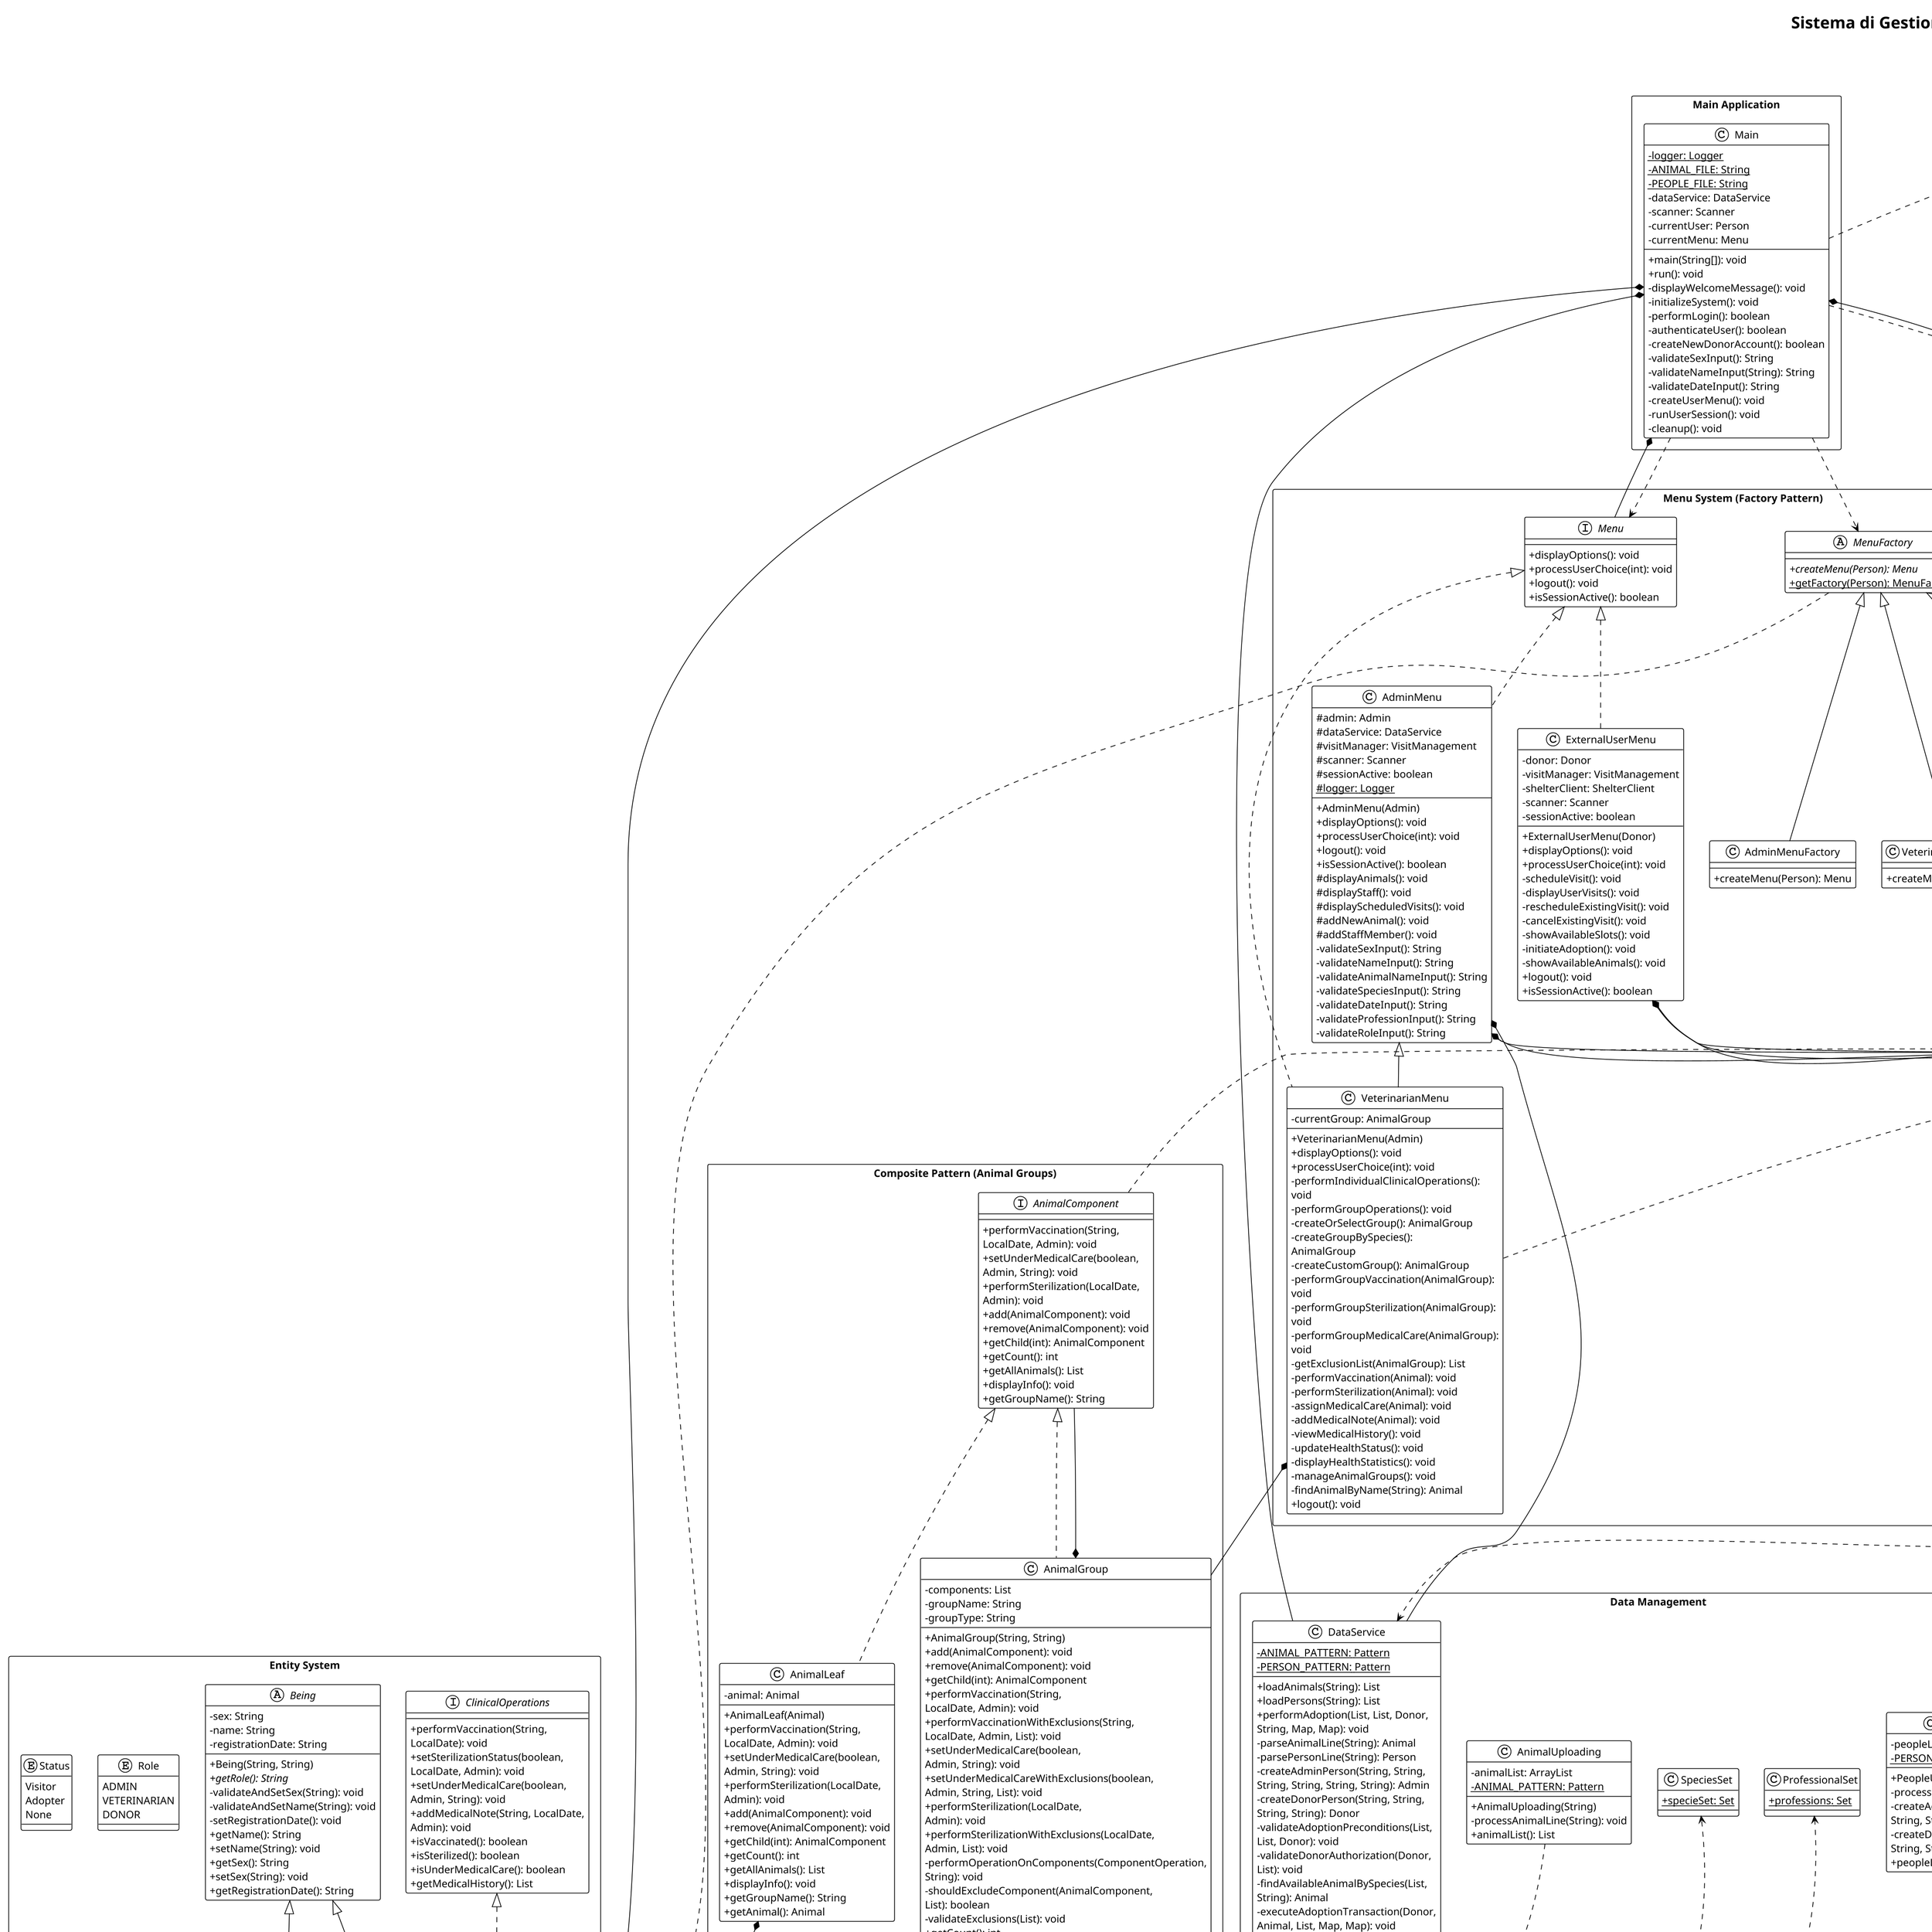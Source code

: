 @startuml
!theme plain
!define PLANTUML_LIMIT_SIZE 16384
skinparam dpi 150
skinparam maxMessageSize 200
!theme plain
skinparam classAttributeIconSize 0
skinparam monochrome true
skinparam packageStyle rectangle
skinparam wrapWidth 250

title Sistema di Gestione Rifugio Animali OASIS - Diagramma UML

package "Main Application" {
    class Main {
        -{static} logger: Logger
        -{static} ANIMAL_FILE: String
        -{static} PEOPLE_FILE: String
        -dataService: DataService
        -scanner: Scanner
        -currentUser: Person
        -currentMenu: Menu
        --
        +main(String[]): void
        +run(): void
        -displayWelcomeMessage(): void
        -initializeSystem(): void
        -performLogin(): boolean
        -authenticateUser(): boolean
        -createNewDonorAccount(): boolean
        -validateSexInput(): String
        -validateNameInput(String): String
        -validateDateInput(): String
        -createUserMenu(): void
        -runUserSession(): void
        -cleanup(): void
    }
}

package "Menu System (Factory Pattern)" {
    interface Menu {
        +displayOptions(): void
        +processUserChoice(int): void
        +logout(): void
        +isSessionActive(): boolean
    }

    abstract class MenuFactory {
        +{abstract} createMenu(Person): Menu
        +{static} getFactory(Person): MenuFactory
    }

    class AdminMenuFactory {
        +createMenu(Person): Menu
    }

    class VeterinarianMenuFactory {
        +createMenu(Person): Menu
    }

    class ExternalUserMenuFactory {
        +createMenu(Person): Menu
    }

    class AdminMenu {
        #admin: Admin
        #dataService: DataService
        #visitManager: VisitManagement
        #scanner: Scanner
        #sessionActive: boolean
        #{static} logger: Logger
        --
        +AdminMenu(Admin)
        +displayOptions(): void
        +processUserChoice(int): void
        +logout(): void
        +isSessionActive(): boolean
        #displayAnimals(): void
        #displayStaff(): void
        #displayScheduledVisits(): void
        #addNewAnimal(): void
        #addStaffMember(): void
        -validateSexInput(): String
        -validateNameInput(): String
        -validateAnimalNameInput(): String
        -validateSpeciesInput(): String
        -validateDateInput(): String
        -validateProfessionInput(): String
        -validateRoleInput(): String
    }

    class VeterinarianMenu {
        -currentGroup: AnimalGroup
        --
        +VeterinarianMenu(Admin)
        +displayOptions(): void
        +processUserChoice(int): void
        -performIndividualClinicalOperations(): void
        -performGroupOperations(): void
        -createOrSelectGroup(): AnimalGroup
        -createGroupBySpecies(): AnimalGroup
        -createCustomGroup(): AnimalGroup
        -performGroupVaccination(AnimalGroup): void
        -performGroupSterilization(AnimalGroup): void
        -performGroupMedicalCare(AnimalGroup): void
        -getExclusionList(AnimalGroup): List
        -performVaccination(Animal): void
        -performSterilization(Animal): void
        -assignMedicalCare(Animal): void
        -addMedicalNote(Animal): void
        -viewMedicalHistory(): void
        -updateHealthStatus(): void
        -displayHealthStatistics(): void
        -manageAnimalGroups(): void
        -findAnimalByName(String): Animal
        +logout(): void
    }

    class ExternalUserMenu {
        -donor: Donor
        -visitManager: VisitManagement
        -shelterClient: ShelterClient
        -scanner: Scanner
        -sessionActive: boolean
        --
        +ExternalUserMenu(Donor)
        +displayOptions(): void
        +processUserChoice(int): void
        -scheduleVisit(): void
        -displayUserVisits(): void
        -rescheduleExistingVisit(): void
        -cancelExistingVisit(): void
        -showAvailableSlots(): void
        -initiateAdoption(): void
        -showAvailableAnimals(): void
        +logout(): void
        +isSessionActive(): boolean
    }
}

package "Entity System" {
    abstract class Being {
        -sex: String
        -name: String
        -registrationDate: String
        --
        +Being(String, String)
        +{abstract} getRole(): String
        -validateAndSetSex(String): void
        -validateAndSetName(String): void
        -setRegistrationDate(): void
        +getName(): String
        +setName(String): void
        +getSex(): String
        +setSex(String): void
        +getRegistrationDate(): String
    }

    abstract class Person {
        #surname: String
        #birthDate: String
        #date: LocalDate
        #age: int
        #email: String
        #telephone: int
        -{static} DATE_PATTERN: Pattern
        -{static} EMAIL_PATTERN: Pattern
        --
        +Person(String, String, String, String)
        +getRole(): String
        -validateAndSetSurname(String): void
        -validateAndSetBirthDate(String): void
        -calculateAge(): void
        +getSurname(): String
        +setSurname(String): void
        +getBirthDate(): String
        +setBirthDate(String): void
        +getEmail(): String
        +setEmail(String): void
        +getTelephone(): int
        +setTelephone(int): void
        +getAge(): int
        +getFormattedBirthDate(): String
    }

    class Animal {
        -species: String
        -vaccinated: boolean
        -sterilized: boolean
        -underMedicalCare: boolean
        -currentVeterinarian: Admin
        -medicalCondition: String
        -medicalHistory: List
        -lastVaccinationDate: LocalDate
        -sterilizationDate: LocalDate
        --
        +Animal(String, String, String)
        +getRole(): String
        +performVaccination(String, LocalDate): void
        +setSterilizationStatus(boolean, LocalDate, Admin): void
        +setUnderMedicalCare(boolean, Admin, String): void
        +addMedicalNote(String, LocalDate, Admin): void
        +isVaccinated(): boolean
        +isSterilized(): boolean
        +isUnderMedicalCare(): boolean
        +getMedicalHistory(): List
        +getSpecies(): String
        +setSpecies(String): void
        +getLastVaccinationDate(): LocalDate
        +getSteriliDate(): LocalDate
        +getAssignedVeterinarian(): Admin
        +getHealthSummary(): String
        -saveToFile(): void
        +saveAnimal(): void
        +{static} createNewAnimal(String, String, String): Animal
        +{static} loadFromFile(String, String, String): Animal
    }

    class Admin {
        -profession: String
        -adminRole: Role
        --
        +Admin(String, String, String, String, String, Role)
        -validateAdminRole(Role): void
        +performClinicalOperation(Animal, String, String): void
        +isVeterinarian(): boolean
        +isAdmin(): boolean
        +canPerformClinicalOperations(): boolean
        +getRole(): String
        +getProfession(): String
        +setProfession(String): void
        +getAdminRole(): Role
        -saveToFile(): void
        +saveAdmin(): void
        +{static} createNewAdmin(String, String, String, String, String, Role): Admin
        +{static} loadFromFile(String, String, String, String, String, Role): Admin
    }

    class Donor {
        -statusDonator: Status
        -role: Role
        --
        +Donor(String, String, String, String, Role)
        +getRole(): String
        +getRoleEnum(): Role
        +getStatusDonator(): Status
        +setStatusDonator(Status): void
        -saveToFile(): void
        +saveDonor(): void
        +{static} createNewDonor(String, String, String, String, Role): Donor
        +{static} loadFromFile(String, String, String, String, Role): Donor
    }

    interface ClinicalOperations {
        +performVaccination(String, LocalDate): void
        +setSterilizationStatus(boolean, LocalDate, Admin): void
        +setUnderMedicalCare(boolean, Admin, String): void
        +addMedicalNote(String, LocalDate, Admin): void
        +isVaccinated(): boolean
        +isSterilized(): boolean
        +isUnderMedicalCare(): boolean
        +getMedicalHistory(): List
    }

    enum Role {
        ADMIN
        VETERINARIAN
        DONOR
    }

    enum Status {
        Visitor
        Adopter
        None
    }
}

package "Composite Pattern (Animal Groups)" {
    interface AnimalComponent {
        +performVaccination(String, LocalDate, Admin): void
        +setUnderMedicalCare(boolean, Admin, String): void
        +performSterilization(LocalDate, Admin): void
        +add(AnimalComponent): void
        +remove(AnimalComponent): void
        +getChild(int): AnimalComponent
        +getCount(): int
        +getAllAnimals(): List
        +displayInfo(): void
        +getGroupName(): String
    }

    class AnimalLeaf {
        -animal: Animal
        --
        +AnimalLeaf(Animal)
        +performVaccination(String, LocalDate, Admin): void
        +setUnderMedicalCare(boolean, Admin, String): void
        +performSterilization(LocalDate, Admin): void
        +add(AnimalComponent): void
        +remove(AnimalComponent): void
        +getChild(int): AnimalComponent
        +getCount(): int
        +getAllAnimals(): List
        +displayInfo(): void
        +getGroupName(): String
        +getAnimal(): Animal
    }

    class AnimalGroup {
        -components: List
        -groupName: String
        -groupType: String
        --
        +AnimalGroup(String, String)
        +add(AnimalComponent): void
        +remove(AnimalComponent): void
        +getChild(int): AnimalComponent
        +performVaccination(String, LocalDate, Admin): void
        +performVaccinationWithExclusions(String, LocalDate, Admin, List): void
        +setUnderMedicalCare(boolean, Admin, String): void
        +setUnderMedicalCareWithExclusions(boolean, Admin, String, List): void
        +performSterilization(LocalDate, Admin): void
        +performSterilizationWithExclusions(LocalDate, Admin, List): void
        -performOperationOnComponents(ComponentOperation, String): void
        -shouldExcludeComponent(AnimalComponent, List): boolean
        -validateExclusions(List): void
        +getCount(): int
        +getAllAnimals(): List
        +displayInfo(): void
        -displayHealthStatistics(): void
        +getGroupName(): String
        +getGroupType(): String
        +getComponents(): List
    }
}

package "Activities & Services" {
    class Adoption {
        -adoptableAnimals: List
        -selectedSpecies: String
        -donors: List
        -adopted: HashMap
        -adoptionMatches: HashMap
        --
        +Adoption(String, String)
        +adopt(Donor): void
        +cancelAdoption(Animal, Donor): void
        -isDonorAuthorized(Donor): boolean
        -displayAvailableSpecies(): void
        -getUserSpeciesSelection(): String
        -findAvailableAnimalBySpecies(String): Animal
        -completeAdoptionProcess(Donor, Animal): void
        +getAdoptableAnimals(): List
        +getAdoptionMatches(): Map
        +getAvailableAnimals(): List
        +getAdoptedAnimals(): Map
        +getAuthorizedDonors(): List
    }

    class Visit {
        -visitId: int
        -{static} nextAvailableId: int
        -visitor: Donor
        -scheduledDate: String
        -scheduledTime: PeriodTime
        -active: boolean
        --
        +Visit(Donor, String, PeriodTime)
        +reschedule(String, PeriodTime): void
        +cancel(): void
        +isActive(): boolean
        +getVisitId(): int
        +getVisitor(): Donor
        +getDate(): String
        +getTime(): PeriodTime
    }

    class VisitManagement {
        -allVisits: List
        -visitLookup: Map
        -{static} MAX_VISITS_PER_PERIOD: int
        --
        +bookVisit(Donor, String, PeriodTime): Visit
        +rescheduleVisit(String, String, PeriodTime): void
        +cancelVisit(String): void
        +findVisitById(String): Visit
        +getVisitsForDonor(Donor): List
        +getActiveVisits(): List
        +getVisitsForDate(String): List
        +getVisitsForDateAndPeriod(String, PeriodTime): long
        +getAvailableSlotsIterator(int): Iterator
        +getNextAvailableSlots(int, int): List
        +hasAvailabilityFromTomorrow(int): boolean
        +displayScheduledVisits(): void
        +displayAllAvailableSlots(int): void
        +displayUserVisits(Donor): void
        -validateDateFormat(String): void
        -validateCapacityAvailable(String, PeriodTime): void
        +getAllVisits(): List
    }

    class AvailableSlotsIterator {
        -currentDate: LocalDate
        -maxDate: LocalDate
        -visitManager: VisitManagement
        -availablePeriods: List
        -periodIndex: int
        --
        +AvailableSlotsIterator(VisitManagement, int)
        +hasNext(): boolean
        +next(): String
        -formatDate(LocalDate): String
        -hasAvailableSlots(String, PeriodTime): boolean
    }

    class ShelterClient {
        -adoptionService: Adoption
        --
        +initializeSystem(String, String): void
        +processAdoptionRequest(Donor): void
        +cancelAdoptionRequest(Animal, Donor): void
        +getAvailableAnimals(): List
    }

    enum PeriodTime {
        Morning
        Afternoon
    }
}

package "Data Management" {
    class DataService {
        -{static} ANIMAL_PATTERN: Pattern
        -{static} PERSON_PATTERN: Pattern
        --
        +loadAnimals(String): List
        +loadPersons(String): List
        +performAdoption(List, List, Donor, String, Map, Map): void
        -parseAnimalLine(String): Animal
        -parsePersonLine(String): Person
        -createAdminPerson(String, String, String, String, String, String): Admin
        -createDonorPerson(String, String, String, String): Donor
        -validateAdoptionPreconditions(List, List, Donor): void
        -validateDonorAuthorization(Donor, List): void
        -findAvailableAnimalBySpecies(List, String): Animal
        -executeAdoptionTransaction(Donor, Animal, List, Map, Map): void
        +displayAnimalStatistics(List): void
        +displayPeopleStatistics(List): void
    }

    class AnimalUploading {
        -animalList: ArrayList
        -{static} ANIMAL_PATTERN: Pattern
        --
        +AnimalUploading(String)
        -processAnimalLine(String): void
        +animalList(): List
    }

    class PeopleUploading {
        -peopleList: ArrayList
        -{static} PERSON_PATTERN: Pattern
        --
        +PeopleUploading(String)
        -processPersonLine(String): void
        -createAdminPerson(String, String, String, String, String, String): void
        -createDonorPerson(String, String, String, String): void
        +peopleList(): List
    }

    class SpeciesSet {
        +{static} specieSet: Set
    }

    class ProfessionalSet {
        +{static} professions: Set
    }
}

package "Exception Management" {
    class OasisUserException {
        +OasisUserException(String)
        +OasisUserException(String, Throwable)
        +OasisUserException(String, Throwable, String)
    }

    class OasisExceptionShieldingHandler {
        -{static} logger: Logger
        +{static} executeWithShield(RiskyOperation, String): void
        +{static} executeWithShield(RiskySupplier, String): T
        -createIOErrorMessage(IOException, String): String
    }

    interface RiskyOperation {
        +execute(): void
    }

    interface RiskySupplier {
        +get(): T
    }

    class LengthException {
        +LengthException(String)
    }

    class SexException {
        +SexException(String)
    }

    class EmailException {
        +EmailException(String)
    }

    class AgeException {
        +AgeException(String)
    }

    class DateException {
        +DateException(String)
    }

    class AdoptionException {
        +AdoptionException(String)
        +AdoptionException(String, Throwable)
        +{static} animalNotAvailable(String, String): AdoptionException
        +{static} donorNotEligible(String, String): AdoptionException
    }

    class DataAccessException {
        +DataAccessException(String)
        +DataAccessException(String, Throwable)
        +{static} fileNotFound(String): DataAccessException
        +{static} readError(String, Throwable): DataAccessException
        +{static} writeError(String, Throwable): DataAccessException
    }

    class AnimalCreationException {
        +AnimalCreationException(String)
        +AnimalCreationException(String, Throwable)
    }

    class PersonCreationException {
        +PersonCreationException(String)
        +PersonCreationException(String, Throwable)
    }

    class VeterinaryOperationException {
        +VeterinaryOperationException(String)
        +VeterinaryOperationException(String, Throwable)
    }

    class VisitException {
        +VisitException(String)
        +VisitException(String, Throwable)
        +{static} timeNotAvailable(String, String): VisitException
        +{static} cannotModify(String, String): VisitException
    }
}

' === RELAZIONI ===

' Inheritance
Being <|-- Person
Being <|-- Animal
Person <|-- Admin
Person <|-- Donor
MenuFactory <|-- AdminMenuFactory
MenuFactory <|-- VeterinarianMenuFactory
MenuFactory <|-- ExternalUserMenuFactory
AdminMenu <|-- VeterinarianMenu
RuntimeException <|-- LengthException
RuntimeException <|-- SexException
RuntimeException <|-- EmailException
RuntimeException <|-- AgeException
RuntimeException <|-- DateException
Exception <|-- OasisUserException
OasisUserException <|-- AdoptionException
OasisUserException <|-- DataAccessException
OasisUserException <|-- AnimalCreationException
OasisUserException <|-- PersonCreationException
OasisUserException <|-- VeterinaryOperationException
OasisUserException <|-- VisitException

' Interface implementations
Menu <|.. AdminMenu
Menu <|.. VeterinarianMenu
Menu <|.. ExternalUserMenu
ClinicalOperations <|.. Animal
AnimalComponent <|.. AnimalLeaf
AnimalComponent <|.. AnimalGroup
Iterator <|.. AvailableSlotsIterator
RiskyOperation <|.. OasisExceptionShieldingHandler
RiskySupplier <|.. OasisExceptionShieldingHandler

' Composition/Aggregation
Main *-- DataService
Main *-- Scanner
Main *-- Person
Main *-- Menu
AnimalGroup *-- AnimalComponent
AnimalLeaf *-- Animal
VisitManagement *-- Visit
Visit *-- Donor
Visit *-- PeriodTime
Adoption *-- Animal
Adoption *-- Donor
AdminMenu *-- Admin
AdminMenu *-- DataService
AdminMenu *-- VisitManagement
VeterinarianMenu *-- AnimalGroup
ExternalUserMenu *-- Donor
ExternalUserMenu *-- VisitManagement
ExternalUserMenu *-- ShelterClient
ShelterClient *-- Adoption

' Dependencies
MenuFactory ..> Person
Main ..> MenuFactory
Main ..> Menu
Main ..> OasisExceptionShieldingHandler
ShelterClient ..> DataService
DataService ..> Animal
DataService ..> Person
VisitManagement ..> AvailableSlotsIterator
Animal ..> SpeciesSet
Admin ..> ProfessionalSet
AnimalUploading ..> Animal
PeopleUploading ..> Admin
PeopleUploading ..> Donor

' Notes for clarity
note right of AnimalComponent
  Composite Pattern:
  - AnimalLeaf (singolo animale)
  - AnimalGroup (collezione)
  Supporta operazioni bulk
  con liste di esclusione
end note

note right of MenuFactory
  Factory Pattern:
  Crea menu appropriato basato
  sul ruolo utente:
  - Admin → AdminMenu
  - Veterinarian → VeterinarianMenu  
  - Donor → ExternalUserMenu
end note

note right of AvailableSlotsIterator
  Iterator Pattern:
  Attraversa slot visite disponibili
  su più date e periodi
  con controllo capacità
end note

note right of OasisExceptionShieldingHandler
  Exception Shielding:
  Converte eccezioni tecniche
  in messaggi user-friendly
  Gestione errori centralizzata
end note

note right of Main
  Entry Point:
  - Gestisce ciclo applicazione
  - Login/logout utenti
  - Creazione account donor
  - Inizializzazione sistema
end note

note right of VeterinarianMenu
  Funzionalità Avanzate:
  - Operazioni cliniche individuali
  - Operazioni di gruppo
  - Gestione gruppi animali
  - Statistiche sanitarie
end note

@enduml